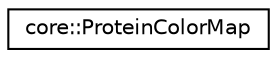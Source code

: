 digraph "Graphical Class Hierarchy"
{
 // LATEX_PDF_SIZE
  edge [fontname="Helvetica",fontsize="10",labelfontname="Helvetica",labelfontsize="10"];
  node [fontname="Helvetica",fontsize="10",shape=record];
  rankdir="LR";
  Node0 [label="core::ProteinColorMap",height=0.2,width=0.4,color="black", fillcolor="white", style="filled",URL="$dc/d47/structcore_1_1ProteinColorMap.html",tooltip=" "];
}

